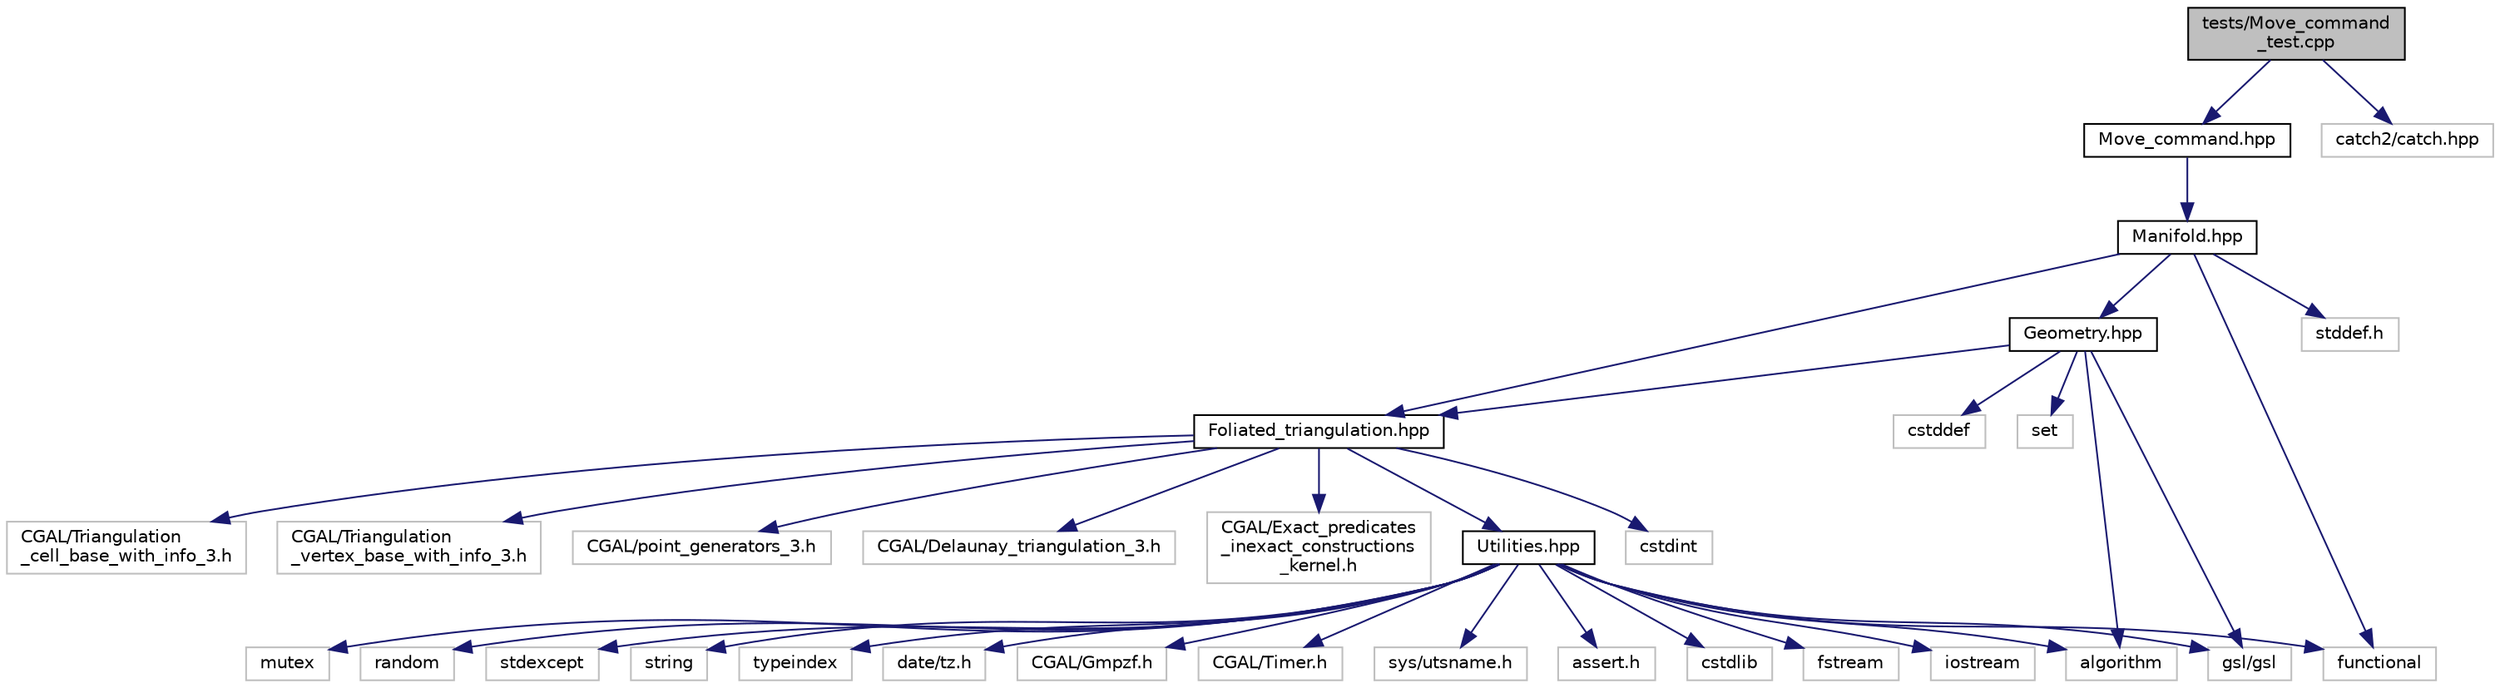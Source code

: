 digraph "tests/Move_command_test.cpp"
{
 // LATEX_PDF_SIZE
  edge [fontname="Helvetica",fontsize="10",labelfontname="Helvetica",labelfontsize="10"];
  node [fontname="Helvetica",fontsize="10",shape=record];
  Node0 [label="tests/Move_command\l_test.cpp",height=0.2,width=0.4,color="black", fillcolor="grey75", style="filled", fontcolor="black",tooltip="Tests for moves."];
  Node0 -> Node1 [color="midnightblue",fontsize="10",style="solid",fontname="Helvetica"];
  Node1 [label="Move_command.hpp",height=0.2,width=0.4,color="black", fillcolor="white", style="filled",URL="$_move__command_8hpp.html",tooltip="Do ergodic moves using the Command pattern."];
  Node1 -> Node2 [color="midnightblue",fontsize="10",style="solid",fontname="Helvetica"];
  Node2 [label="Manifold.hpp",height=0.2,width=0.4,color="black", fillcolor="white", style="filled",URL="$_manifold_8hpp.html",tooltip="Data structures for manifolds."];
  Node2 -> Node3 [color="midnightblue",fontsize="10",style="solid",fontname="Helvetica"];
  Node3 [label="Foliated_triangulation.hpp",height=0.2,width=0.4,color="black", fillcolor="white", style="filled",URL="$_foliated__triangulation_8hpp.html",tooltip="Create foliated spherical triangulations."];
  Node3 -> Node4 [color="midnightblue",fontsize="10",style="solid",fontname="Helvetica"];
  Node4 [label="CGAL/Delaunay_triangulation_3.h",height=0.2,width=0.4,color="grey75", fillcolor="white", style="filled",tooltip=" "];
  Node3 -> Node5 [color="midnightblue",fontsize="10",style="solid",fontname="Helvetica"];
  Node5 [label="CGAL/Exact_predicates\l_inexact_constructions\l_kernel.h",height=0.2,width=0.4,color="grey75", fillcolor="white", style="filled",tooltip=" "];
  Node3 -> Node6 [color="midnightblue",fontsize="10",style="solid",fontname="Helvetica"];
  Node6 [label="CGAL/Triangulation\l_cell_base_with_info_3.h",height=0.2,width=0.4,color="grey75", fillcolor="white", style="filled",tooltip=" "];
  Node3 -> Node7 [color="midnightblue",fontsize="10",style="solid",fontname="Helvetica"];
  Node7 [label="CGAL/Triangulation\l_vertex_base_with_info_3.h",height=0.2,width=0.4,color="grey75", fillcolor="white", style="filled",tooltip=" "];
  Node3 -> Node8 [color="midnightblue",fontsize="10",style="solid",fontname="Helvetica"];
  Node8 [label="CGAL/point_generators_3.h",height=0.2,width=0.4,color="grey75", fillcolor="white", style="filled",tooltip=" "];
  Node3 -> Node9 [color="midnightblue",fontsize="10",style="solid",fontname="Helvetica"];
  Node9 [label="Utilities.hpp",height=0.2,width=0.4,color="black", fillcolor="white", style="filled",URL="$_utilities_8hpp.html",tooltip="Utility functions."];
  Node9 -> Node10 [color="midnightblue",fontsize="10",style="solid",fontname="Helvetica"];
  Node10 [label="CGAL/Gmpzf.h",height=0.2,width=0.4,color="grey75", fillcolor="white", style="filled",tooltip=" "];
  Node9 -> Node11 [color="midnightblue",fontsize="10",style="solid",fontname="Helvetica"];
  Node11 [label="CGAL/Timer.h",height=0.2,width=0.4,color="grey75", fillcolor="white", style="filled",tooltip=" "];
  Node9 -> Node12 [color="midnightblue",fontsize="10",style="solid",fontname="Helvetica"];
  Node12 [label="sys/utsname.h",height=0.2,width=0.4,color="grey75", fillcolor="white", style="filled",tooltip=" "];
  Node9 -> Node13 [color="midnightblue",fontsize="10",style="solid",fontname="Helvetica"];
  Node13 [label="algorithm",height=0.2,width=0.4,color="grey75", fillcolor="white", style="filled",tooltip=" "];
  Node9 -> Node14 [color="midnightblue",fontsize="10",style="solid",fontname="Helvetica"];
  Node14 [label="assert.h",height=0.2,width=0.4,color="grey75", fillcolor="white", style="filled",tooltip=" "];
  Node9 -> Node15 [color="midnightblue",fontsize="10",style="solid",fontname="Helvetica"];
  Node15 [label="cstdlib",height=0.2,width=0.4,color="grey75", fillcolor="white", style="filled",tooltip=" "];
  Node9 -> Node16 [color="midnightblue",fontsize="10",style="solid",fontname="Helvetica"];
  Node16 [label="fstream",height=0.2,width=0.4,color="grey75", fillcolor="white", style="filled",tooltip=" "];
  Node9 -> Node17 [color="midnightblue",fontsize="10",style="solid",fontname="Helvetica"];
  Node17 [label="functional",height=0.2,width=0.4,color="grey75", fillcolor="white", style="filled",tooltip=" "];
  Node9 -> Node18 [color="midnightblue",fontsize="10",style="solid",fontname="Helvetica"];
  Node18 [label="gsl/gsl",height=0.2,width=0.4,color="grey75", fillcolor="white", style="filled",tooltip=" "];
  Node9 -> Node19 [color="midnightblue",fontsize="10",style="solid",fontname="Helvetica"];
  Node19 [label="iostream",height=0.2,width=0.4,color="grey75", fillcolor="white", style="filled",tooltip=" "];
  Node9 -> Node20 [color="midnightblue",fontsize="10",style="solid",fontname="Helvetica"];
  Node20 [label="mutex",height=0.2,width=0.4,color="grey75", fillcolor="white", style="filled",tooltip=" "];
  Node9 -> Node21 [color="midnightblue",fontsize="10",style="solid",fontname="Helvetica"];
  Node21 [label="random",height=0.2,width=0.4,color="grey75", fillcolor="white", style="filled",tooltip=" "];
  Node9 -> Node22 [color="midnightblue",fontsize="10",style="solid",fontname="Helvetica"];
  Node22 [label="stdexcept",height=0.2,width=0.4,color="grey75", fillcolor="white", style="filled",tooltip=" "];
  Node9 -> Node23 [color="midnightblue",fontsize="10",style="solid",fontname="Helvetica"];
  Node23 [label="string",height=0.2,width=0.4,color="grey75", fillcolor="white", style="filled",tooltip=" "];
  Node9 -> Node24 [color="midnightblue",fontsize="10",style="solid",fontname="Helvetica"];
  Node24 [label="typeindex",height=0.2,width=0.4,color="grey75", fillcolor="white", style="filled",tooltip=" "];
  Node9 -> Node25 [color="midnightblue",fontsize="10",style="solid",fontname="Helvetica"];
  Node25 [label="date/tz.h",height=0.2,width=0.4,color="grey75", fillcolor="white", style="filled",tooltip=" "];
  Node3 -> Node26 [color="midnightblue",fontsize="10",style="solid",fontname="Helvetica"];
  Node26 [label="cstdint",height=0.2,width=0.4,color="grey75", fillcolor="white", style="filled",tooltip=" "];
  Node2 -> Node27 [color="midnightblue",fontsize="10",style="solid",fontname="Helvetica"];
  Node27 [label="Geometry.hpp",height=0.2,width=0.4,color="black", fillcolor="white", style="filled",URL="$_geometry_8hpp.html",tooltip="Data structures for geometry."];
  Node27 -> Node3 [color="midnightblue",fontsize="10",style="solid",fontname="Helvetica"];
  Node27 -> Node13 [color="midnightblue",fontsize="10",style="solid",fontname="Helvetica"];
  Node27 -> Node28 [color="midnightblue",fontsize="10",style="solid",fontname="Helvetica"];
  Node28 [label="cstddef",height=0.2,width=0.4,color="grey75", fillcolor="white", style="filled",tooltip=" "];
  Node27 -> Node18 [color="midnightblue",fontsize="10",style="solid",fontname="Helvetica"];
  Node27 -> Node29 [color="midnightblue",fontsize="10",style="solid",fontname="Helvetica"];
  Node29 [label="set",height=0.2,width=0.4,color="grey75", fillcolor="white", style="filled",tooltip=" "];
  Node2 -> Node17 [color="midnightblue",fontsize="10",style="solid",fontname="Helvetica"];
  Node2 -> Node30 [color="midnightblue",fontsize="10",style="solid",fontname="Helvetica"];
  Node30 [label="stddef.h",height=0.2,width=0.4,color="grey75", fillcolor="white", style="filled",tooltip=" "];
  Node0 -> Node31 [color="midnightblue",fontsize="10",style="solid",fontname="Helvetica"];
  Node31 [label="catch2/catch.hpp",height=0.2,width=0.4,color="grey75", fillcolor="white", style="filled",tooltip=" "];
}

